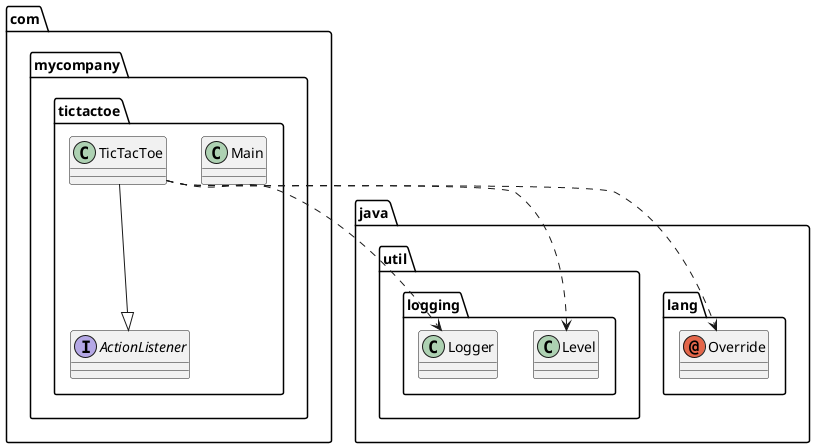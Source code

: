 @startuml
annotation java.lang.Override
class com.mycompany.tictactoe.Main
class com.mycompany.tictactoe.TicTacToe
class java.util.logging.Level
class java.util.logging.Logger
interface com.mycompany.tictactoe.ActionListener
com.mycompany.tictactoe.TicTacToe ..> java.lang.Override
com.mycompany.tictactoe.TicTacToe ..> java.util.logging.Level
com.mycompany.tictactoe.TicTacToe ..> java.util.logging.Logger
com.mycompany.tictactoe.TicTacToe --|> com.mycompany.tictactoe.ActionListener
@enduml